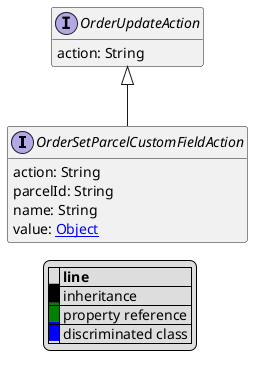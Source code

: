 @startuml

hide empty fields
hide empty methods
legend
|= |= line |
|<back:black>   </back>| inheritance |
|<back:green>   </back>| property reference |
|<back:blue>   </back>| discriminated class |
endlegend
interface OrderSetParcelCustomFieldAction [[OrderSetParcelCustomFieldAction.svg]] extends OrderUpdateAction {
    action: String
    parcelId: String
    name: String
    value: [[Object.svg Object]]
}
interface OrderUpdateAction [[OrderUpdateAction.svg]]  {
    action: String
}





@enduml
